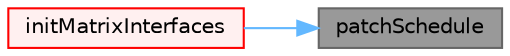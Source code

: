 digraph "patchSchedule"
{
 // LATEX_PDF_SIZE
  bgcolor="transparent";
  edge [fontname=Helvetica,fontsize=10,labelfontname=Helvetica,labelfontsize=10];
  node [fontname=Helvetica,fontsize=10,shape=box,height=0.2,width=0.4];
  rankdir="RL";
  Node1 [id="Node000001",label="patchSchedule",height=0.2,width=0.4,color="gray40", fillcolor="grey60", style="filled", fontcolor="black",tooltip=" "];
  Node1 -> Node2 [id="edge1_Node000001_Node000002",dir="back",color="steelblue1",style="solid",tooltip=" "];
  Node2 [id="Node000002",label="initMatrixInterfaces",height=0.2,width=0.4,color="red", fillcolor="#FFF0F0", style="filled",URL="$classFoam_1_1lduMatrix.html#a614e0c1b911a3b3c5c1b86625c9a238e",tooltip=" "];
}
